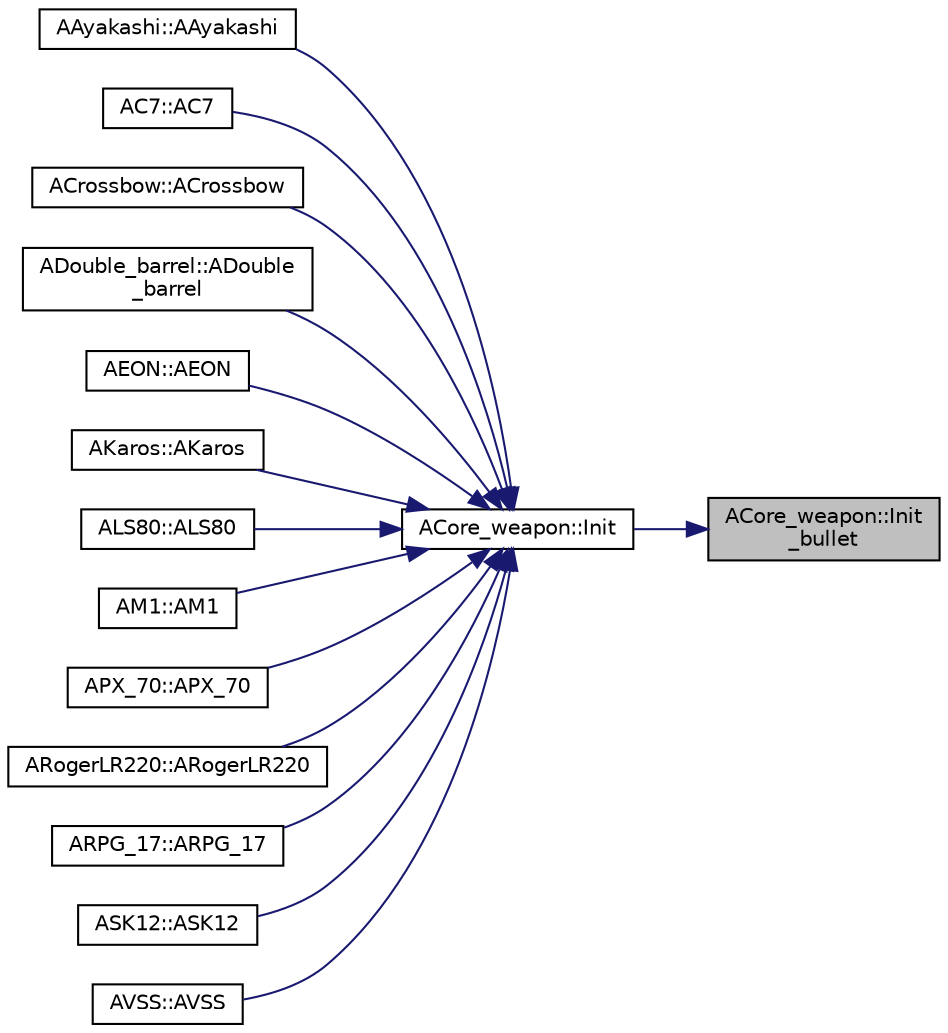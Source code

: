 digraph "ACore_weapon::Init_bullet"
{
 // LATEX_PDF_SIZE
  edge [fontname="Helvetica",fontsize="10",labelfontname="Helvetica",labelfontsize="10"];
  node [fontname="Helvetica",fontsize="10",shape=record];
  rankdir="RL";
  Node1 [label="ACore_weapon::Init\l_bullet",height=0.2,width=0.4,color="black", fillcolor="grey75", style="filled", fontcolor="black",tooltip="탄알 초기화"];
  Node1 -> Node2 [dir="back",color="midnightblue",fontsize="10",style="solid",fontname="Helvetica"];
  Node2 [label="ACore_weapon::Init",height=0.2,width=0.4,color="black", fillcolor="white", style="filled",URL="$class_a_core__weapon.html#a3e999ef3e385ed2dcef3c9cb5ab395f9",tooltip="무기 초기화"];
  Node2 -> Node3 [dir="back",color="midnightblue",fontsize="10",style="solid",fontname="Helvetica"];
  Node3 [label="AAyakashi::AAyakashi",height=0.2,width=0.4,color="black", fillcolor="white", style="filled",URL="$class_a_ayakashi.html#a3dda1bbaafcf367ee9700d9f1fa29a8b",tooltip=" "];
  Node2 -> Node4 [dir="back",color="midnightblue",fontsize="10",style="solid",fontname="Helvetica"];
  Node4 [label="AC7::AC7",height=0.2,width=0.4,color="black", fillcolor="white", style="filled",URL="$class_a_c7.html#a22803e0a00a693a59f582f4bea8e9bf4",tooltip=" "];
  Node2 -> Node5 [dir="back",color="midnightblue",fontsize="10",style="solid",fontname="Helvetica"];
  Node5 [label="ACrossbow::ACrossbow",height=0.2,width=0.4,color="black", fillcolor="white", style="filled",URL="$class_a_crossbow.html#af96e45d501185e275db91ac5b9a9fa5f",tooltip=" "];
  Node2 -> Node6 [dir="back",color="midnightblue",fontsize="10",style="solid",fontname="Helvetica"];
  Node6 [label="ADouble_barrel::ADouble\l_barrel",height=0.2,width=0.4,color="black", fillcolor="white", style="filled",URL="$class_a_double__barrel.html#a76d9488940c2916906efe6a8db6f485c",tooltip=" "];
  Node2 -> Node7 [dir="back",color="midnightblue",fontsize="10",style="solid",fontname="Helvetica"];
  Node7 [label="AEON::AEON",height=0.2,width=0.4,color="black", fillcolor="white", style="filled",URL="$class_a_e_o_n.html#a6a5d50c476f95593a6914dbb6e20f4f9",tooltip=" "];
  Node2 -> Node8 [dir="back",color="midnightblue",fontsize="10",style="solid",fontname="Helvetica"];
  Node8 [label="AKaros::AKaros",height=0.2,width=0.4,color="black", fillcolor="white", style="filled",URL="$class_a_karos.html#af3f7b99da8957f611a9959b92c597ec9",tooltip=" "];
  Node2 -> Node9 [dir="back",color="midnightblue",fontsize="10",style="solid",fontname="Helvetica"];
  Node9 [label="ALS80::ALS80",height=0.2,width=0.4,color="black", fillcolor="white", style="filled",URL="$class_a_l_s80.html#a0d0f63d1455a0a79999f285f71d1c3f6",tooltip=" "];
  Node2 -> Node10 [dir="back",color="midnightblue",fontsize="10",style="solid",fontname="Helvetica"];
  Node10 [label="AM1::AM1",height=0.2,width=0.4,color="black", fillcolor="white", style="filled",URL="$class_a_m1.html#a49c701b58009e0b1e9e55a4fda475d83",tooltip=" "];
  Node2 -> Node11 [dir="back",color="midnightblue",fontsize="10",style="solid",fontname="Helvetica"];
  Node11 [label="APX_70::APX_70",height=0.2,width=0.4,color="black", fillcolor="white", style="filled",URL="$class_a_p_x__70.html#ad777f7f06dee9cdd713eda208e0378d3",tooltip=" "];
  Node2 -> Node12 [dir="back",color="midnightblue",fontsize="10",style="solid",fontname="Helvetica"];
  Node12 [label="ARogerLR220::ARogerLR220",height=0.2,width=0.4,color="black", fillcolor="white", style="filled",URL="$class_a_roger_l_r220.html#aa6b4289c6e8f0a15158d4b539d35e764",tooltip=" "];
  Node2 -> Node13 [dir="back",color="midnightblue",fontsize="10",style="solid",fontname="Helvetica"];
  Node13 [label="ARPG_17::ARPG_17",height=0.2,width=0.4,color="black", fillcolor="white", style="filled",URL="$class_a_r_p_g__17.html#a3a2d14744ca70af4c317d8c3b6cf181b",tooltip=" "];
  Node2 -> Node14 [dir="back",color="midnightblue",fontsize="10",style="solid",fontname="Helvetica"];
  Node14 [label="ASK12::ASK12",height=0.2,width=0.4,color="black", fillcolor="white", style="filled",URL="$class_a_s_k12.html#a543955cbbc5beeb5666ab25d95f0858c",tooltip=" "];
  Node2 -> Node15 [dir="back",color="midnightblue",fontsize="10",style="solid",fontname="Helvetica"];
  Node15 [label="AVSS::AVSS",height=0.2,width=0.4,color="black", fillcolor="white", style="filled",URL="$class_a_v_s_s.html#a00b99cf776b30f3444bcbd388bab6112",tooltip=" "];
}
